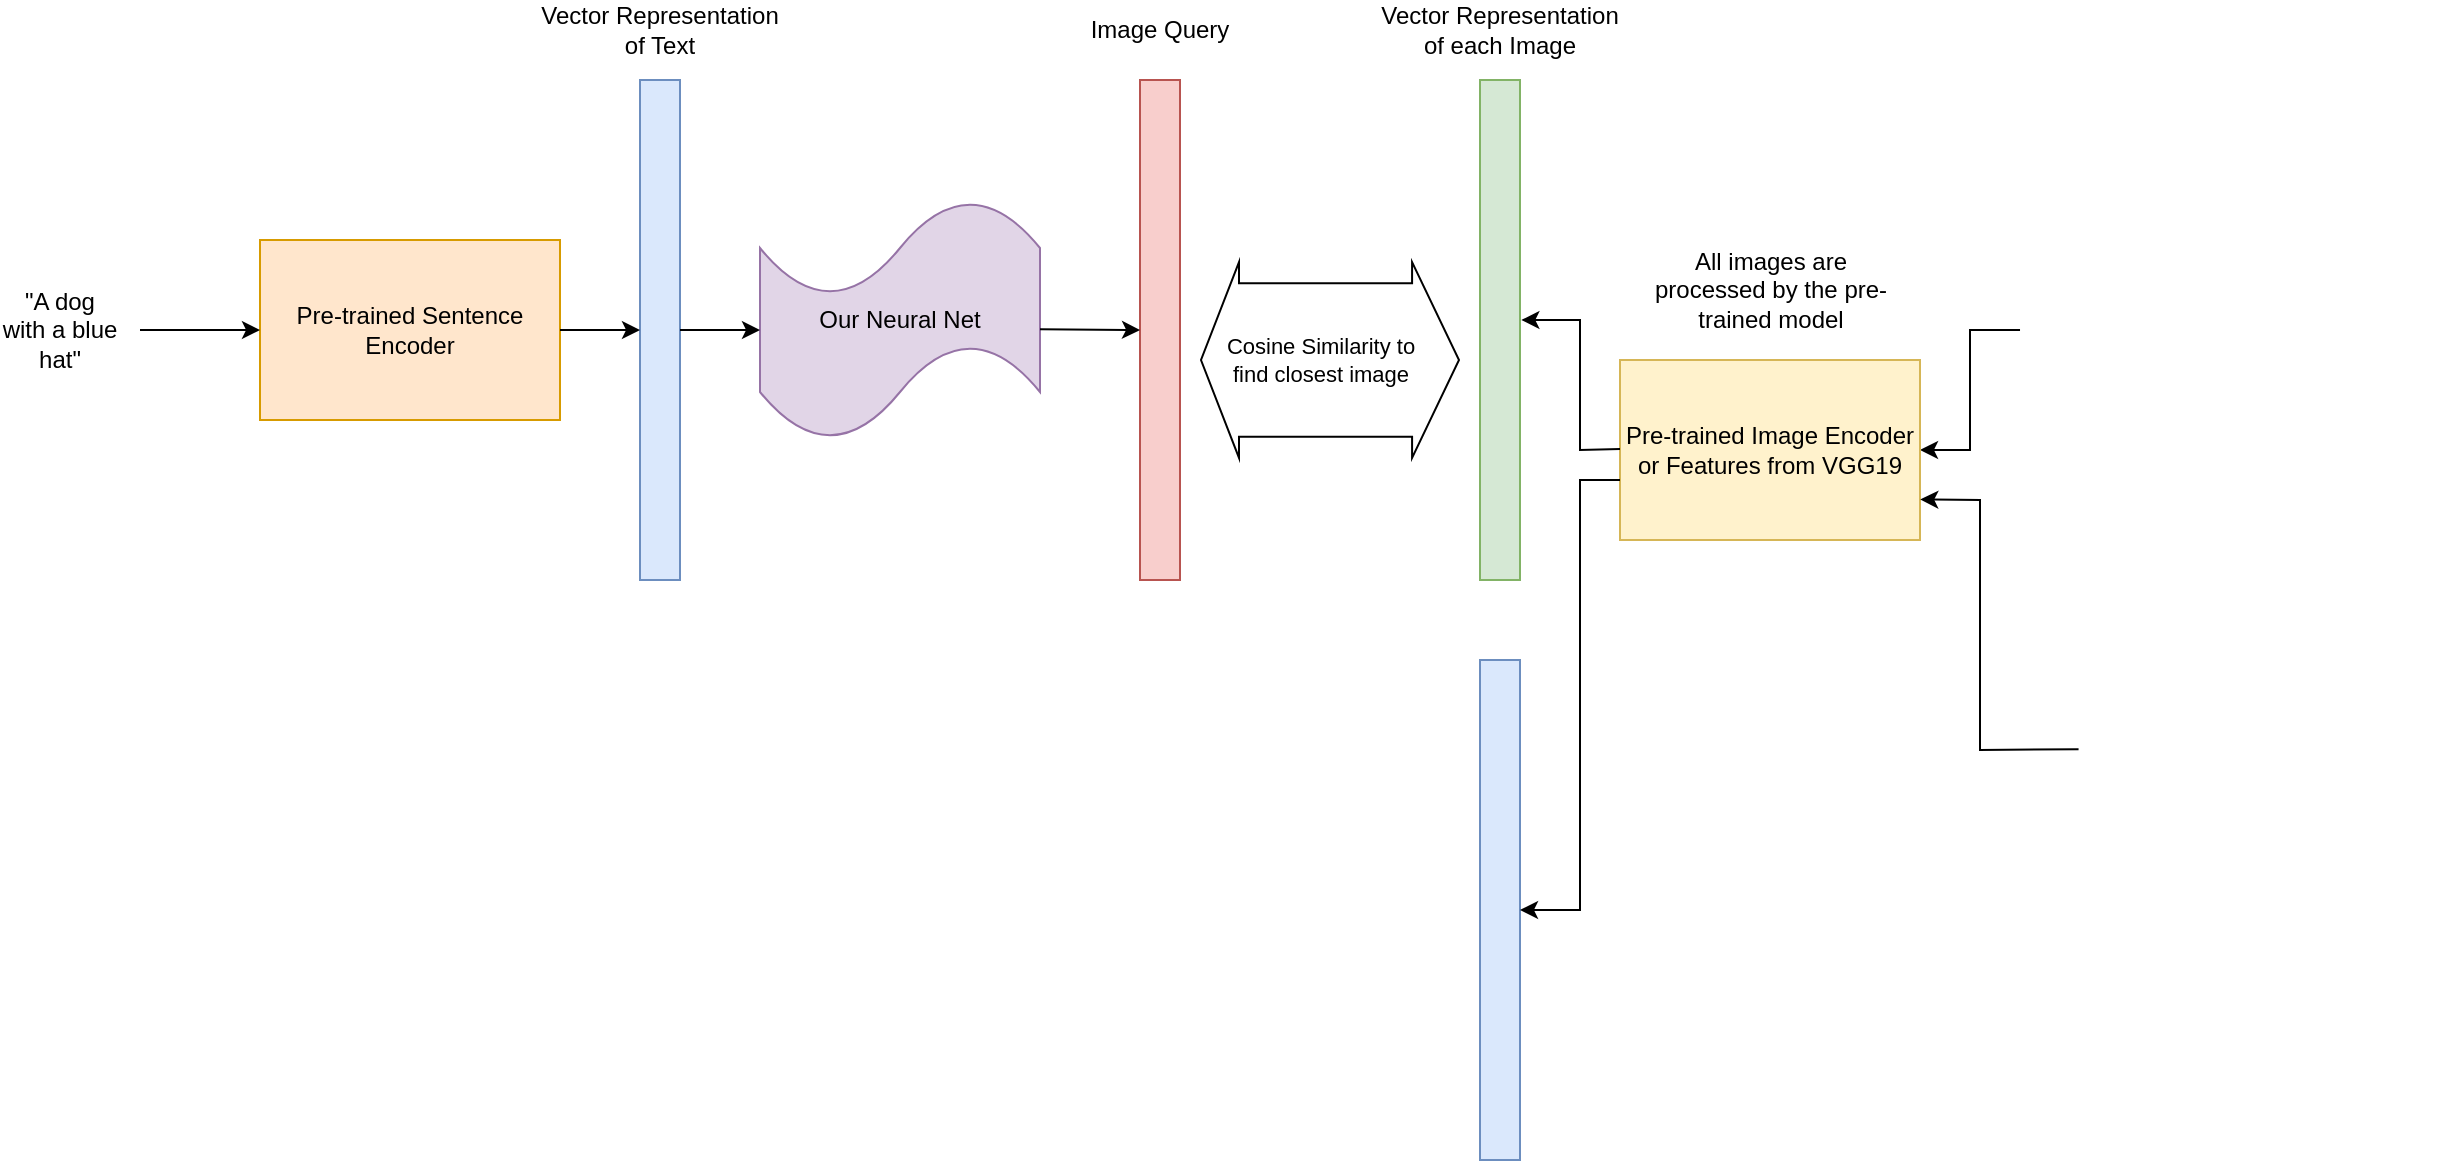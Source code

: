 <mxfile version="26.1.3">
  <diagram name="Page-1" id="OzEsfnNPmb5Dr2YRYola">
    <mxGraphModel dx="1406" dy="891" grid="1" gridSize="10" guides="1" tooltips="1" connect="1" arrows="1" fold="1" page="1" pageScale="1" pageWidth="850" pageHeight="1100" math="0" shadow="0">
      <root>
        <mxCell id="0" />
        <mxCell id="1" parent="0" />
        <mxCell id="D2Z6zz4tuJewYaayQMhZ-1" value="Pre-trained Sentence Encoder" style="rounded=0;whiteSpace=wrap;html=1;fillColor=#ffe6cc;strokeColor=#d79b00;" vertex="1" parent="1">
          <mxGeometry x="140" y="240" width="150" height="90" as="geometry" />
        </mxCell>
        <mxCell id="D2Z6zz4tuJewYaayQMhZ-2" value="" style="rounded=0;whiteSpace=wrap;html=1;fillColor=#dae8fc;strokeColor=#6c8ebf;" vertex="1" parent="1">
          <mxGeometry x="330" y="160" width="20" height="250" as="geometry" />
        </mxCell>
        <mxCell id="D2Z6zz4tuJewYaayQMhZ-3" value="" style="endArrow=classic;html=1;rounded=0;exitX=1;exitY=0.5;exitDx=0;exitDy=0;" edge="1" parent="1" source="D2Z6zz4tuJewYaayQMhZ-1" target="D2Z6zz4tuJewYaayQMhZ-2">
          <mxGeometry width="50" height="50" relative="1" as="geometry">
            <mxPoint x="400" y="350" as="sourcePoint" />
            <mxPoint x="340" y="280" as="targetPoint" />
          </mxGeometry>
        </mxCell>
        <mxCell id="D2Z6zz4tuJewYaayQMhZ-4" value="" style="endArrow=classic;html=1;rounded=0;entryX=0;entryY=0.5;entryDx=0;entryDy=0;" edge="1" parent="1" target="D2Z6zz4tuJewYaayQMhZ-1">
          <mxGeometry width="50" height="50" relative="1" as="geometry">
            <mxPoint x="80" y="285" as="sourcePoint" />
            <mxPoint x="310" y="250" as="targetPoint" />
          </mxGeometry>
        </mxCell>
        <mxCell id="D2Z6zz4tuJewYaayQMhZ-5" value="&quot;A dog with a blue hat&quot;" style="text;html=1;align=center;verticalAlign=middle;whiteSpace=wrap;rounded=0;" vertex="1" parent="1">
          <mxGeometry x="10" y="270" width="60" height="30" as="geometry" />
        </mxCell>
        <mxCell id="D2Z6zz4tuJewYaayQMhZ-6" value="Vector Representation of Text" style="text;html=1;align=center;verticalAlign=middle;whiteSpace=wrap;rounded=0;" vertex="1" parent="1">
          <mxGeometry x="275" y="120" width="130" height="30" as="geometry" />
        </mxCell>
        <mxCell id="D2Z6zz4tuJewYaayQMhZ-7" value="Our Neural Net" style="shape=tape;whiteSpace=wrap;html=1;fillColor=#e1d5e7;strokeColor=#9673a6;" vertex="1" parent="1">
          <mxGeometry x="390" y="220" width="140" height="120" as="geometry" />
        </mxCell>
        <mxCell id="D2Z6zz4tuJewYaayQMhZ-8" value="" style="rounded=0;whiteSpace=wrap;html=1;fillColor=#f8cecc;strokeColor=#b85450;" vertex="1" parent="1">
          <mxGeometry x="580" y="160" width="20" height="250" as="geometry" />
        </mxCell>
        <mxCell id="D2Z6zz4tuJewYaayQMhZ-9" value="Image Query" style="text;html=1;align=center;verticalAlign=middle;whiteSpace=wrap;rounded=0;" vertex="1" parent="1">
          <mxGeometry x="525" y="120" width="130" height="30" as="geometry" />
        </mxCell>
        <mxCell id="D2Z6zz4tuJewYaayQMhZ-10" value="" style="endArrow=classic;html=1;rounded=0;exitX=1;exitY=0.5;exitDx=0;exitDy=0;" edge="1" parent="1" source="D2Z6zz4tuJewYaayQMhZ-2">
          <mxGeometry width="50" height="50" relative="1" as="geometry">
            <mxPoint x="370" y="284.58" as="sourcePoint" />
            <mxPoint x="390" y="285" as="targetPoint" />
          </mxGeometry>
        </mxCell>
        <mxCell id="D2Z6zz4tuJewYaayQMhZ-11" value="" style="endArrow=classic;html=1;rounded=0;exitX=1;exitY=0.5;exitDx=0;exitDy=0;" edge="1" parent="1">
          <mxGeometry width="50" height="50" relative="1" as="geometry">
            <mxPoint x="530" y="284.57" as="sourcePoint" />
            <mxPoint x="580" y="285" as="targetPoint" />
          </mxGeometry>
        </mxCell>
        <mxCell id="D2Z6zz4tuJewYaayQMhZ-17" value="" style="edgeStyle=orthogonalEdgeStyle;rounded=0;orthogonalLoop=1;jettySize=auto;html=1;" edge="1" parent="1" source="D2Z6zz4tuJewYaayQMhZ-13" target="D2Z6zz4tuJewYaayQMhZ-15">
          <mxGeometry relative="1" as="geometry" />
        </mxCell>
        <mxCell id="D2Z6zz4tuJewYaayQMhZ-13" value="" style="shape=image;verticalLabelPosition=bottom;labelBackgroundColor=default;verticalAlign=top;aspect=fixed;imageAspect=0;image=https://images4-a.ravelrycache.com/uploads/LuckyFoxKnits/502380641/BLue_Bobble_Hat_Cover_medium2.jpg;" vertex="1" parent="1">
          <mxGeometry x="1020.01" y="211.61" width="220" height="146.78" as="geometry" />
        </mxCell>
        <mxCell id="D2Z6zz4tuJewYaayQMhZ-14" value="" style="shape=image;verticalLabelPosition=bottom;labelBackgroundColor=default;verticalAlign=top;aspect=fixed;imageAspect=0;image=https://i.etsystatic.com/10692466/r/il/06e9cc/2194876767/il_fullxfull.2194876767_c2rm.jpg;" vertex="1" parent="1">
          <mxGeometry x="1049.28" y="370" width="161.46" height="250" as="geometry" />
        </mxCell>
        <mxCell id="D2Z6zz4tuJewYaayQMhZ-15" value="Pre-trained Image Encoder or Features from VGG19" style="rounded=0;whiteSpace=wrap;html=1;fillColor=#fff2cc;strokeColor=#d6b656;" vertex="1" parent="1">
          <mxGeometry x="820" y="300" width="150" height="90" as="geometry" />
        </mxCell>
        <mxCell id="D2Z6zz4tuJewYaayQMhZ-18" value="" style="endArrow=classic;html=1;rounded=0;exitX=0;exitY=0.5;exitDx=0;exitDy=0;entryX=1.001;entryY=0.775;entryDx=0;entryDy=0;entryPerimeter=0;" edge="1" parent="1" target="D2Z6zz4tuJewYaayQMhZ-15">
          <mxGeometry width="50" height="50" relative="1" as="geometry">
            <mxPoint x="1049.28" y="494.6" as="sourcePoint" />
            <mxPoint x="1000" y="300" as="targetPoint" />
            <Array as="points">
              <mxPoint x="1000" y="495" />
              <mxPoint x="1000" y="370" />
            </Array>
          </mxGeometry>
        </mxCell>
        <mxCell id="D2Z6zz4tuJewYaayQMhZ-19" value="" style="endArrow=classic;html=1;rounded=0;exitX=0;exitY=0.5;exitDx=0;exitDy=0;entryX=1.034;entryY=0.48;entryDx=0;entryDy=0;entryPerimeter=0;" edge="1" parent="1" target="D2Z6zz4tuJewYaayQMhZ-23">
          <mxGeometry width="50" height="50" relative="1" as="geometry">
            <mxPoint x="820" y="344.5" as="sourcePoint" />
            <mxPoint x="800" y="250" as="targetPoint" />
            <Array as="points">
              <mxPoint x="800" y="345" />
              <mxPoint x="800" y="280" />
            </Array>
          </mxGeometry>
        </mxCell>
        <mxCell id="D2Z6zz4tuJewYaayQMhZ-22" value="" style="rounded=0;whiteSpace=wrap;html=1;fillColor=#dae8fc;strokeColor=#6c8ebf;" vertex="1" parent="1">
          <mxGeometry x="750" y="450" width="20" height="250" as="geometry" />
        </mxCell>
        <mxCell id="D2Z6zz4tuJewYaayQMhZ-23" value="" style="rounded=0;whiteSpace=wrap;html=1;fillColor=#d5e8d4;strokeColor=#82b366;" vertex="1" parent="1">
          <mxGeometry x="750" y="160" width="20" height="250" as="geometry" />
        </mxCell>
        <mxCell id="D2Z6zz4tuJewYaayQMhZ-24" value="" style="endArrow=classic;html=1;rounded=0;exitX=0;exitY=0.5;exitDx=0;exitDy=0;entryX=1;entryY=0.5;entryDx=0;entryDy=0;" edge="1" parent="1" target="D2Z6zz4tuJewYaayQMhZ-22">
          <mxGeometry width="50" height="50" relative="1" as="geometry">
            <mxPoint x="820" y="360" as="sourcePoint" />
            <mxPoint x="770" y="360" as="targetPoint" />
            <Array as="points">
              <mxPoint x="800" y="360" />
              <mxPoint x="800" y="575" />
            </Array>
          </mxGeometry>
        </mxCell>
        <mxCell id="D2Z6zz4tuJewYaayQMhZ-25" value="Vector Representation of each Image" style="text;html=1;align=center;verticalAlign=middle;whiteSpace=wrap;rounded=0;" vertex="1" parent="1">
          <mxGeometry x="695" y="120" width="130" height="30" as="geometry" />
        </mxCell>
        <mxCell id="D2Z6zz4tuJewYaayQMhZ-26" value="" style="shape=flexArrow;endArrow=classic;startArrow=classic;html=1;rounded=0;width=76.818;endSize=7.486;" edge="1" parent="1">
          <mxGeometry width="100" height="100" relative="1" as="geometry">
            <mxPoint x="610" y="300" as="sourcePoint" />
            <mxPoint x="740" y="300" as="targetPoint" />
          </mxGeometry>
        </mxCell>
        <mxCell id="D2Z6zz4tuJewYaayQMhZ-27" value="Cosine Similarity to&lt;div&gt;find closest image&lt;/div&gt;" style="edgeLabel;html=1;align=center;verticalAlign=middle;resizable=0;points=[];" vertex="1" connectable="0" parent="D2Z6zz4tuJewYaayQMhZ-26">
          <mxGeometry x="0.424" y="7" relative="1" as="geometry">
            <mxPoint x="-33" y="7" as="offset" />
          </mxGeometry>
        </mxCell>
        <mxCell id="D2Z6zz4tuJewYaayQMhZ-28" value="All images are processed by the pre-trained model" style="text;html=1;align=center;verticalAlign=middle;whiteSpace=wrap;rounded=0;" vertex="1" parent="1">
          <mxGeometry x="832.5" y="250" width="125" height="30" as="geometry" />
        </mxCell>
      </root>
    </mxGraphModel>
  </diagram>
</mxfile>
